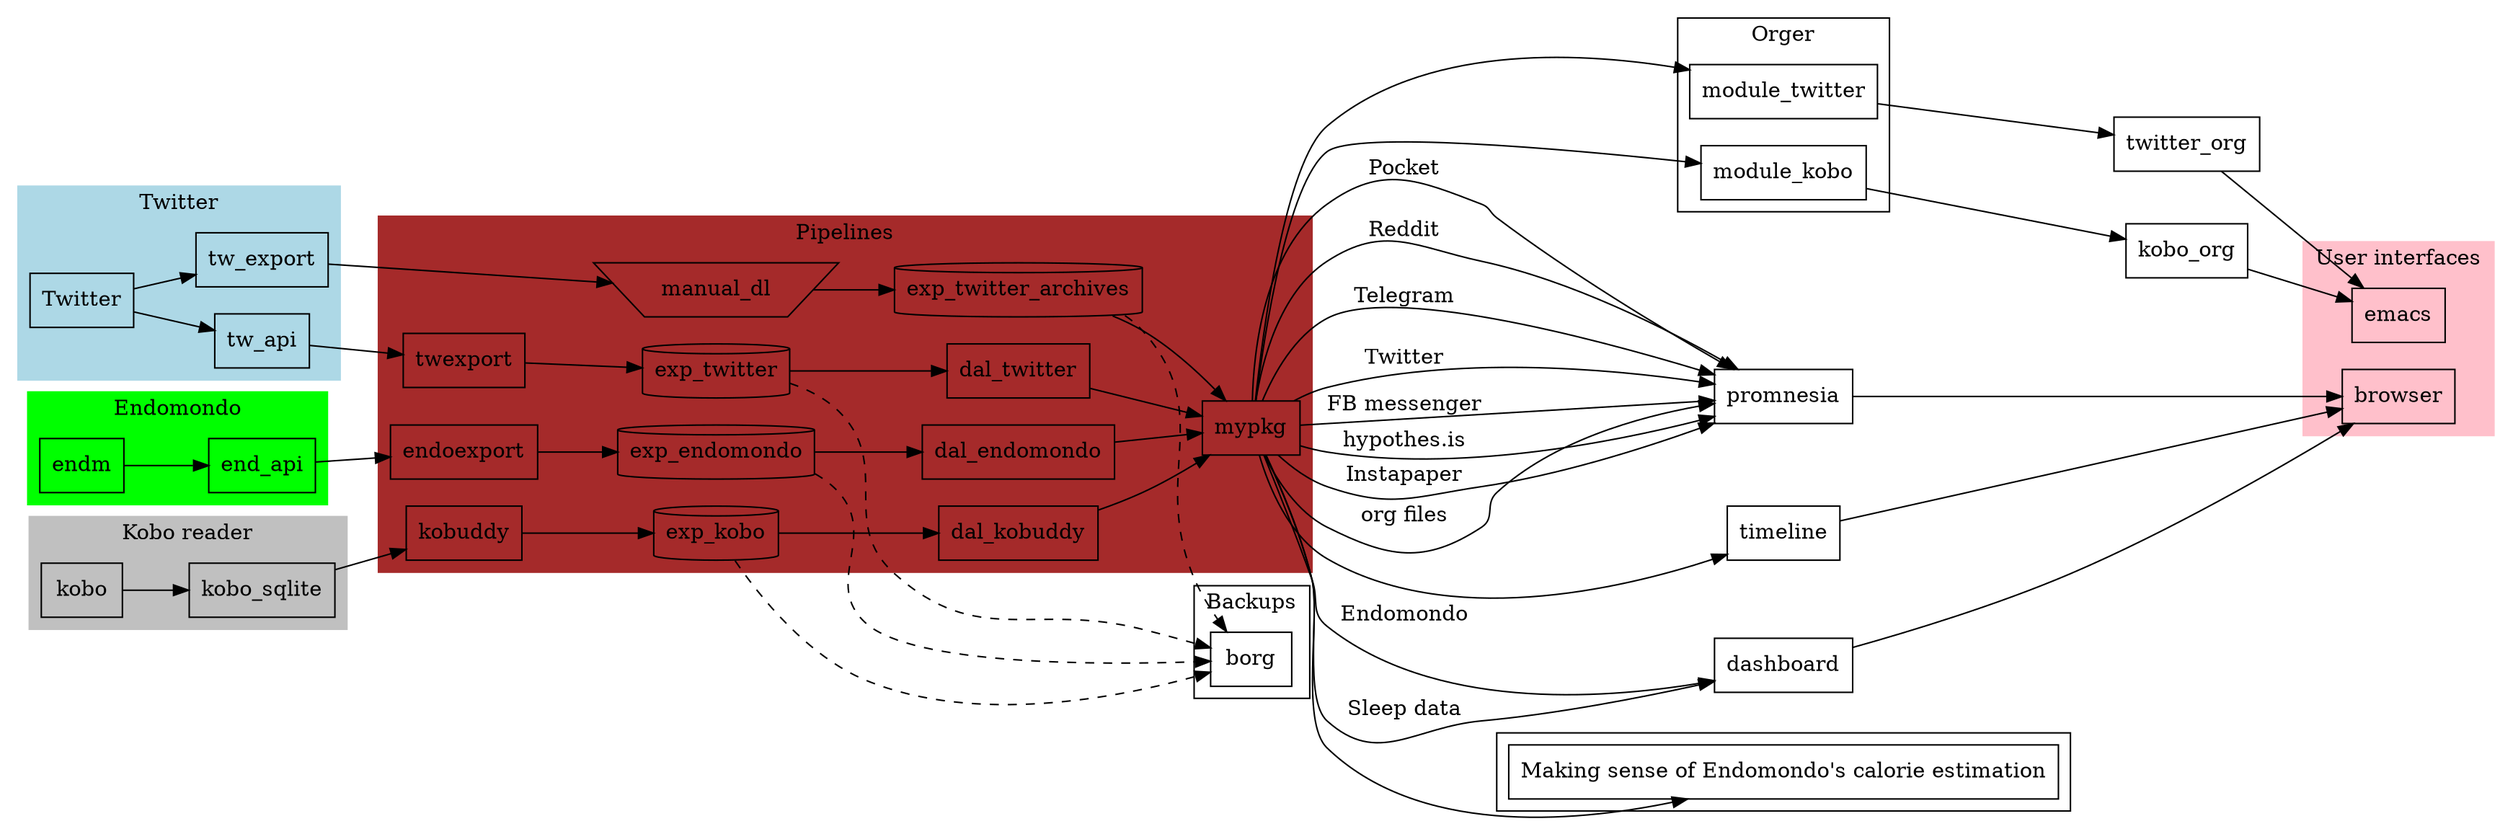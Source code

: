 # http://www.graphviz.org/content/cluster

digraph G {
  node [shape="box"];
  rankdir="LR";


subgraph cluster_twittercom {
	label="Twitter";
	style=filled;
	color=lightblue;
	// node [style=filled,color=white];

  tw [label = "Twitter"];
  tw_export;
  tw_api;
	// a0 -> a1 -> a2 -> a3;
}
tw -> tw_api;
tw -> tw_export;

subgraph cluster_endomondo {
	label="Endomondo";
  style=filled;
  color=green;
  endm;
  end_api;
	// node [style=filled];
	// b0 -> b1 -> b2 -> b3;
}
endm -> end_api;

# TODO indicate frequencies?

subgraph cluster_kobo {
  label="Kobo reader";
  style=filled;
  color=gray;
  kobo;
  kobo -> kobo_sqlite;
}


subgraph exports {
  node [shape=cylinder];

  exp_kobo;
  exp_twitter_archives;
  exp_twitter;
  exp_endomondo;
}



subgraph cluster_pipelines {
  label="Pipelines";
  style=filled;
  color=brown;

  twexport;
  endoexport;

  manual_dl[shape=invtrapezium];

  tw_export   -> manual_dl  -> exp_twitter_archives;
  tw_api      -> twexport   -> exp_twitter;
  end_api     -> endoexport -> exp_endomondo;
  kobo_sqlite -> kobuddy    -> exp_kobo;

  exp_twitter_archives           -> mypkg;
  exp_twitter   -> dal_twitter   -> mypkg;
  exp_endomondo -> dal_endomondo -> mypkg;
  exp_kobo      -> dal_kobuddy   -> mypkg;

}

# TODO distinguish manual and automatic nodes?
# TODO instead have twexport on edges? ultimately not that much difference..

# TODO position borg above

# TODO svg output with links
subgraph cluster_backups {
  label="Backups";
  borg;

  exp_kobo             -> borg [style=dashed];
  exp_twitter_archives -> borg [style=dashed];
  exp_twitter          -> borg [style=dashed];
  exp_endomondo        -> borg [style=dashed];
}

# TODO mark edges that use cachew?

subgraph cluster_orger {
  label=Orger;
  module_twitter;
  module_kobo;
}
mypkg -> module_twitter;
mypkg -> module_kobo;

module_twitter -> twitter_org;
module_kobo    -> kobo_org;

# TODO cloudmacs?
# TODO arctee
# TODO link some of my blog posts? E.g. ones using endomondo



subgraph cluster_ui {
  label="User interfaces";
  style=filled;
  color=pink;

  emacs;
  browser;
}

mypkg -> timeline;

mypkg -> dashboard [label="Sleep data"];
mypkg -> dashboard [label="Endomondo"];


mypkg -> promnesia [label="FB messenger"];
mypkg -> promnesia [label="hypothes.is" ];
mypkg -> promnesia [label="Instapaper"  ];
mypkg -> promnesia [label="org files"   ];
mypkg -> promnesia [label="Pocket"      ];
mypkg -> promnesia [label="Reddit"      ];
# TODO show missing links? like HN
mypkg -> promnesia [label="Telegram"    ];
mypkg -> promnesia [label="Twitter"     ];


promnesia -> browser;
timeline  -> browser;
dashboard -> browser;


{
  kobo_org,
  twitter_org
} -> emacs;

# TODO I guess it's nice to mention where I mention certain bits of infrastructure?

# TODO style blog posts differently?
# TODO position below all

subgraph cluster_blog {
  hb_kcals [
    label="Making sense of Endomondo's calorie estimation";
    URL="https://beepb00p.xyz/heartbeats_vs_kcals.html";
  ];
}

mypkg -> hb_kcals;
// 

}
